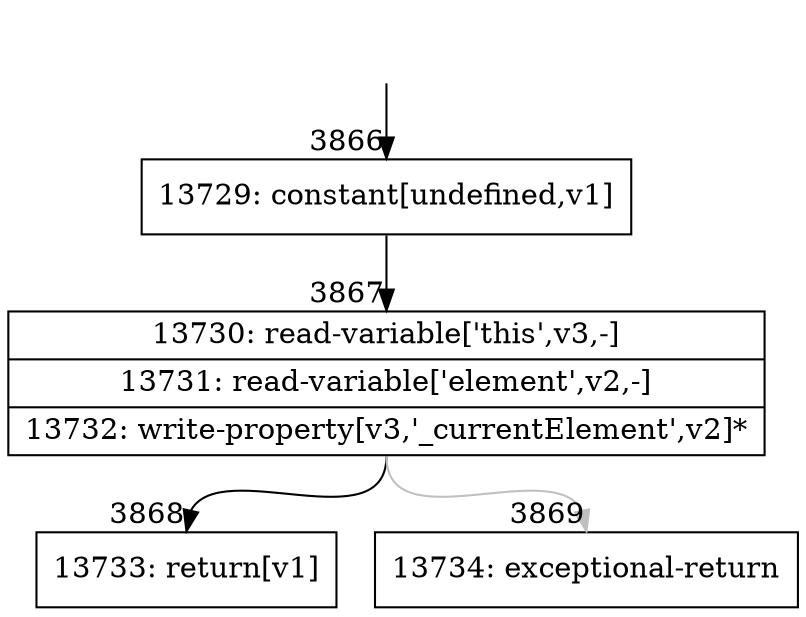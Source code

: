 digraph {
rankdir="TD"
BB_entry268[shape=none,label=""];
BB_entry268 -> BB3866 [tailport=s, headport=n, headlabel="    3866"]
BB3866 [shape=record label="{13729: constant[undefined,v1]}" ] 
BB3866 -> BB3867 [tailport=s, headport=n, headlabel="      3867"]
BB3867 [shape=record label="{13730: read-variable['this',v3,-]|13731: read-variable['element',v2,-]|13732: write-property[v3,'_currentElement',v2]*}" ] 
BB3867 -> BB3868 [tailport=s, headport=n, headlabel="      3868"]
BB3867 -> BB3869 [tailport=s, headport=n, color=gray, headlabel="      3869"]
BB3868 [shape=record label="{13733: return[v1]}" ] 
BB3869 [shape=record label="{13734: exceptional-return}" ] 
//#$~ 7593
}
